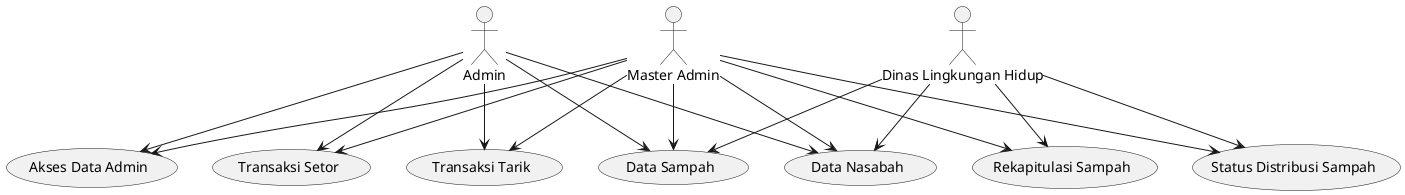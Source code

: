 @startuml
actor "Admin" as admin
actor "Master Admin" as master_admin
actor "Dinas Lingkungan Hidup" as dinas_lh

usecase "Akses Data Admin" as UC1
usecase "Transaksi Setor" as UC2
usecase "Transaksi Tarik" as UC3
usecase "Data Nasabah" as UC4
usecase "Data Sampah" as UC5
usecase "Status Distribusi Sampah" as UC6
usecase "Rekapitulasi Sampah" as UC7

admin --> UC1
admin --> UC2
admin --> UC3
admin --> UC4
admin --> UC5

master_admin --> UC1
master_admin --> UC2
master_admin --> UC3
master_admin --> UC4
master_admin --> UC5
master_admin --> UC6
master_admin --> UC7

dinas_lh --> UC4
dinas_lh --> UC5
dinas_lh --> UC6
dinas_lh --> UC7

@enduml
